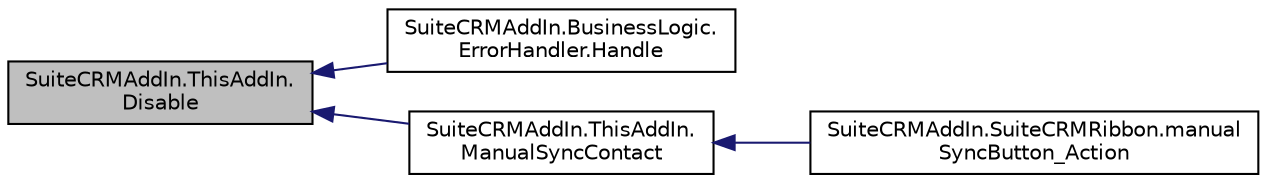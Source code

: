 digraph "SuiteCRMAddIn.ThisAddIn.Disable"
{
  edge [fontname="Helvetica",fontsize="10",labelfontname="Helvetica",labelfontsize="10"];
  node [fontname="Helvetica",fontsize="10",shape=record];
  rankdir="LR";
  Node22 [label="SuiteCRMAddIn.ThisAddIn.\lDisable",height=0.2,width=0.4,color="black", fillcolor="grey75", style="filled", fontcolor="black"];
  Node22 -> Node23 [dir="back",color="midnightblue",fontsize="10",style="solid",fontname="Helvetica"];
  Node23 [label="SuiteCRMAddIn.BusinessLogic.\lErrorHandler.Handle",height=0.2,width=0.4,color="black", fillcolor="white", style="filled",URL="$class_suite_c_r_m_add_in_1_1_business_logic_1_1_error_handler.html#a18ba52f2b888c01ff095e0ec6f9642cb",tooltip="Handle bad credentials specially. "];
  Node22 -> Node24 [dir="back",color="midnightblue",fontsize="10",style="solid",fontname="Helvetica"];
  Node24 [label="SuiteCRMAddIn.ThisAddIn.\lManualSyncContact",height=0.2,width=0.4,color="black", fillcolor="white", style="filled",URL="$class_suite_c_r_m_add_in_1_1_this_add_in.html#a912a8f4c13342a9f8673693b8424f90c"];
  Node24 -> Node25 [dir="back",color="midnightblue",fontsize="10",style="solid",fontname="Helvetica"];
  Node25 [label="SuiteCRMAddIn.SuiteCRMRibbon.manual\lSyncButton_Action",height=0.2,width=0.4,color="black", fillcolor="white", style="filled",URL="$class_suite_c_r_m_add_in_1_1_suite_c_r_m_ribbon.html#a2b2a6e806ba12bfa2d2661ace1e291d2"];
}
